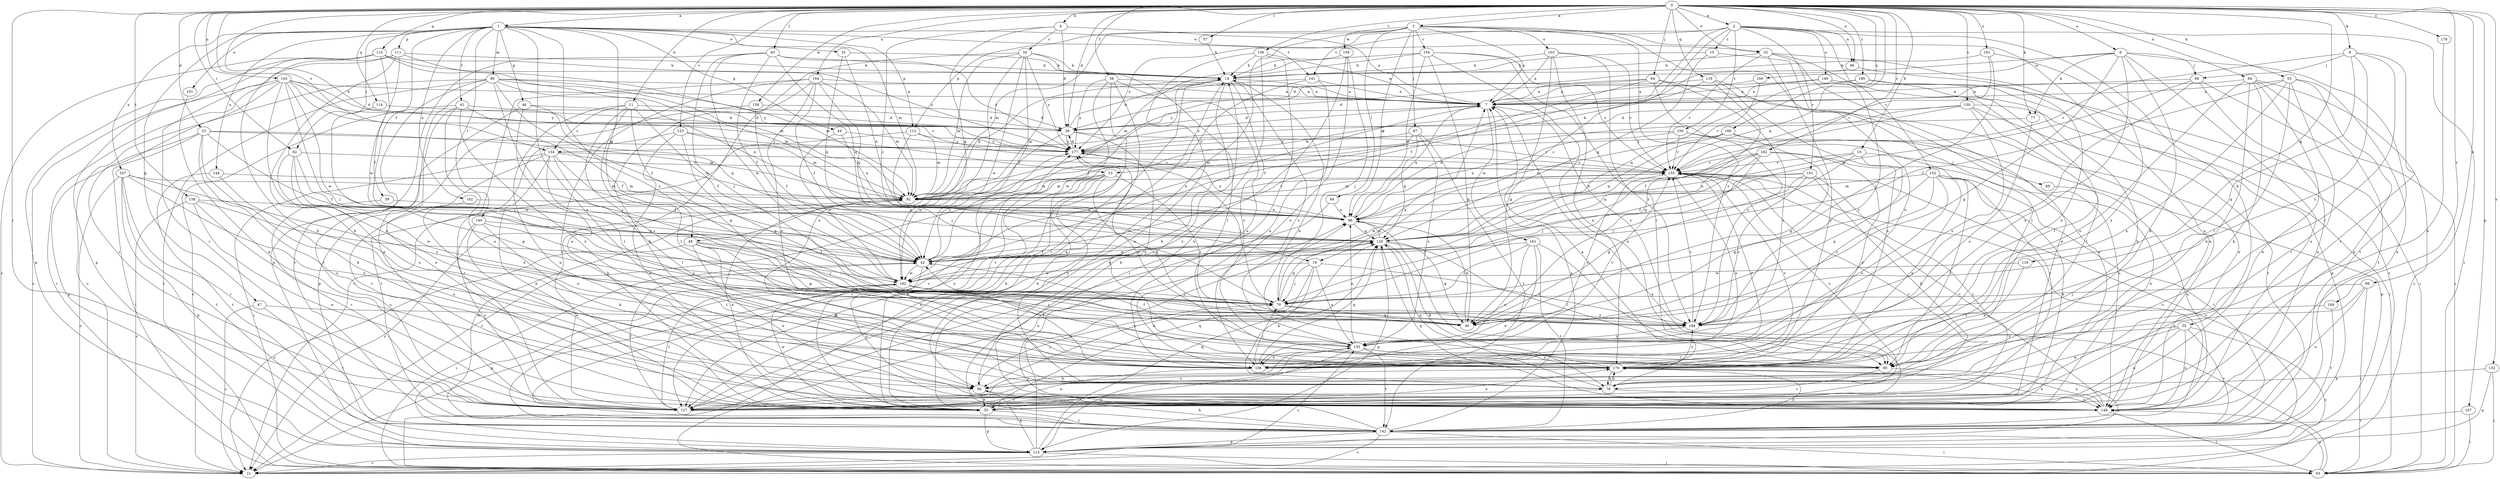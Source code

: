 strict digraph  {
0;
1;
2;
3;
4;
6;
7;
9;
10;
11;
13;
14;
15;
19;
20;
21;
23;
28;
32;
33;
35;
38;
39;
41;
42;
44;
46;
47;
48;
49;
53;
55;
56;
57;
62;
63;
64;
67;
68;
69;
70;
77;
78;
83;
84;
85;
86;
92;
94;
96;
98;
99;
101;
102;
103;
106;
107;
111;
112;
113;
114;
115;
118;
119;
120;
123;
127;
130;
132;
134;
135;
136;
138;
140;
141;
142;
143;
144;
146;
148;
149;
150;
151;
152;
154;
155;
158;
159;
160;
161;
162;
164;
166;
167;
170;
177;
178;
180;
181;
182;
184;
0 -> 1  [label=a];
0 -> 2  [label=a];
0 -> 3  [label=a];
0 -> 4  [label=a];
0 -> 6  [label=a];
0 -> 9  [label=b];
0 -> 10  [label=b];
0 -> 11  [label=b];
0 -> 13  [label=b];
0 -> 23  [label=d];
0 -> 28  [label=d];
0 -> 32  [label=e];
0 -> 38  [label=f];
0 -> 53  [label=h];
0 -> 57  [label=i];
0 -> 62  [label=i];
0 -> 64  [label=j];
0 -> 77  [label=k];
0 -> 83  [label=l];
0 -> 94  [label=n];
0 -> 96  [label=n];
0 -> 99  [label=o];
0 -> 107  [label=p];
0 -> 114  [label=q];
0 -> 115  [label=q];
0 -> 118  [label=q];
0 -> 119  [label=q];
0 -> 120  [label=q];
0 -> 123  [label=r];
0 -> 127  [label=r];
0 -> 130  [label=s];
0 -> 132  [label=s];
0 -> 134  [label=s];
0 -> 136  [label=t];
0 -> 138  [label=t];
0 -> 143  [label=u];
0 -> 149  [label=v];
0 -> 158  [label=w];
0 -> 164  [label=x];
0 -> 166  [label=x];
0 -> 178  [label=z];
0 -> 180  [label=z];
0 -> 181  [label=z];
0 -> 182  [label=z];
1 -> 32  [label=e];
1 -> 33  [label=e];
1 -> 39  [label=f];
1 -> 41  [label=f];
1 -> 44  [label=g];
1 -> 46  [label=g];
1 -> 47  [label=g];
1 -> 48  [label=g];
1 -> 62  [label=i];
1 -> 86  [label=m];
1 -> 92  [label=m];
1 -> 101  [label=o];
1 -> 102  [label=o];
1 -> 111  [label=p];
1 -> 112  [label=p];
1 -> 140  [label=t];
1 -> 141  [label=t];
1 -> 144  [label=u];
1 -> 167  [label=x];
1 -> 170  [label=x];
1 -> 184  [label=z];
2 -> 15  [label=c];
2 -> 19  [label=c];
2 -> 42  [label=f];
2 -> 55  [label=h];
2 -> 63  [label=i];
2 -> 96  [label=n];
2 -> 141  [label=t];
2 -> 146  [label=u];
2 -> 150  [label=v];
2 -> 151  [label=v];
2 -> 152  [label=v];
2 -> 177  [label=y];
3 -> 7  [label=a];
3 -> 67  [label=j];
3 -> 84  [label=l];
3 -> 92  [label=m];
3 -> 98  [label=n];
3 -> 103  [label=o];
3 -> 112  [label=p];
3 -> 127  [label=r];
3 -> 148  [label=u];
3 -> 154  [label=v];
3 -> 159  [label=w];
3 -> 170  [label=x];
3 -> 184  [label=z];
4 -> 7  [label=a];
4 -> 19  [label=c];
4 -> 20  [label=c];
4 -> 28  [label=d];
4 -> 48  [label=g];
6 -> 13  [label=b];
6 -> 49  [label=g];
6 -> 56  [label=h];
6 -> 68  [label=j];
6 -> 77  [label=k];
6 -> 106  [label=o];
6 -> 142  [label=t];
6 -> 148  [label=u];
6 -> 160  [label=w];
7 -> 28  [label=d];
7 -> 134  [label=s];
7 -> 161  [label=w];
7 -> 184  [label=z];
9 -> 49  [label=g];
9 -> 68  [label=j];
9 -> 85  [label=l];
9 -> 127  [label=r];
9 -> 155  [label=v];
9 -> 184  [label=z];
10 -> 49  [label=g];
10 -> 69  [label=j];
10 -> 70  [label=j];
10 -> 98  [label=n];
10 -> 155  [label=v];
11 -> 28  [label=d];
11 -> 42  [label=f];
11 -> 49  [label=g];
11 -> 85  [label=l];
11 -> 134  [label=s];
11 -> 135  [label=s];
11 -> 148  [label=u];
13 -> 21  [label=c];
13 -> 35  [label=e];
13 -> 49  [label=g];
13 -> 56  [label=h];
13 -> 92  [label=m];
13 -> 127  [label=r];
13 -> 142  [label=t];
13 -> 184  [label=z];
14 -> 7  [label=a];
14 -> 42  [label=f];
14 -> 56  [label=h];
14 -> 106  [label=o];
14 -> 127  [label=r];
14 -> 135  [label=s];
15 -> 14  [label=b];
15 -> 85  [label=l];
15 -> 120  [label=q];
19 -> 56  [label=h];
19 -> 70  [label=j];
19 -> 78  [label=k];
19 -> 135  [label=s];
19 -> 162  [label=w];
19 -> 184  [label=z];
20 -> 14  [label=b];
20 -> 35  [label=e];
20 -> 42  [label=f];
20 -> 85  [label=l];
20 -> 92  [label=m];
20 -> 106  [label=o];
20 -> 162  [label=w];
20 -> 177  [label=y];
21 -> 135  [label=s];
23 -> 42  [label=f];
23 -> 56  [label=h];
23 -> 63  [label=i];
23 -> 92  [label=m];
23 -> 113  [label=p];
23 -> 148  [label=u];
23 -> 177  [label=y];
28 -> 14  [label=b];
28 -> 155  [label=v];
28 -> 162  [label=w];
28 -> 170  [label=x];
28 -> 177  [label=y];
32 -> 14  [label=b];
32 -> 21  [label=c];
32 -> 35  [label=e];
32 -> 148  [label=u];
32 -> 155  [label=v];
32 -> 170  [label=x];
33 -> 14  [label=b];
33 -> 98  [label=n];
33 -> 120  [label=q];
35 -> 113  [label=p];
35 -> 120  [label=q];
35 -> 142  [label=t];
35 -> 162  [label=w];
35 -> 177  [label=y];
38 -> 7  [label=a];
38 -> 21  [label=c];
38 -> 35  [label=e];
38 -> 135  [label=s];
38 -> 142  [label=t];
38 -> 177  [label=y];
39 -> 98  [label=n];
39 -> 127  [label=r];
41 -> 21  [label=c];
41 -> 28  [label=d];
41 -> 35  [label=e];
41 -> 42  [label=f];
41 -> 106  [label=o];
41 -> 170  [label=x];
42 -> 7  [label=a];
42 -> 63  [label=i];
42 -> 120  [label=q];
42 -> 148  [label=u];
42 -> 162  [label=w];
42 -> 177  [label=y];
44 -> 98  [label=n];
44 -> 162  [label=w];
44 -> 177  [label=y];
46 -> 28  [label=d];
46 -> 85  [label=l];
46 -> 120  [label=q];
46 -> 127  [label=r];
47 -> 21  [label=c];
47 -> 49  [label=g];
47 -> 142  [label=t];
48 -> 21  [label=c];
48 -> 42  [label=f];
48 -> 49  [label=g];
48 -> 70  [label=j];
48 -> 78  [label=k];
48 -> 148  [label=u];
48 -> 170  [label=x];
49 -> 98  [label=n];
53 -> 7  [label=a];
53 -> 35  [label=e];
53 -> 42  [label=f];
53 -> 85  [label=l];
53 -> 127  [label=r];
53 -> 148  [label=u];
53 -> 170  [label=x];
55 -> 21  [label=c];
55 -> 35  [label=e];
55 -> 78  [label=k];
55 -> 135  [label=s];
55 -> 142  [label=t];
55 -> 148  [label=u];
56 -> 35  [label=e];
56 -> 70  [label=j];
57 -> 14  [label=b];
62 -> 49  [label=g];
62 -> 70  [label=j];
62 -> 106  [label=o];
62 -> 155  [label=v];
62 -> 170  [label=x];
63 -> 7  [label=a];
63 -> 14  [label=b];
63 -> 148  [label=u];
64 -> 7  [label=a];
64 -> 42  [label=f];
64 -> 135  [label=s];
64 -> 148  [label=u];
64 -> 177  [label=y];
64 -> 184  [label=z];
67 -> 92  [label=m];
67 -> 120  [label=q];
67 -> 135  [label=s];
67 -> 142  [label=t];
67 -> 177  [label=y];
68 -> 7  [label=a];
68 -> 63  [label=i];
68 -> 120  [label=q];
68 -> 148  [label=u];
68 -> 184  [label=z];
69 -> 148  [label=u];
70 -> 7  [label=a];
70 -> 49  [label=g];
70 -> 120  [label=q];
70 -> 184  [label=z];
77 -> 106  [label=o];
77 -> 177  [label=y];
78 -> 7  [label=a];
78 -> 120  [label=q];
78 -> 127  [label=r];
78 -> 148  [label=u];
78 -> 155  [label=v];
78 -> 170  [label=x];
78 -> 177  [label=y];
83 -> 14  [label=b];
83 -> 42  [label=f];
83 -> 70  [label=j];
83 -> 113  [label=p];
83 -> 120  [label=q];
83 -> 162  [label=w];
83 -> 177  [label=y];
84 -> 98  [label=n];
84 -> 127  [label=r];
85 -> 113  [label=p];
85 -> 127  [label=r];
86 -> 7  [label=a];
86 -> 21  [label=c];
86 -> 35  [label=e];
86 -> 42  [label=f];
86 -> 63  [label=i];
86 -> 92  [label=m];
86 -> 98  [label=n];
86 -> 142  [label=t];
86 -> 177  [label=y];
86 -> 184  [label=z];
92 -> 14  [label=b];
92 -> 21  [label=c];
92 -> 35  [label=e];
92 -> 98  [label=n];
92 -> 155  [label=v];
94 -> 7  [label=a];
94 -> 21  [label=c];
94 -> 35  [label=e];
94 -> 56  [label=h];
94 -> 78  [label=k];
94 -> 106  [label=o];
94 -> 142  [label=t];
96 -> 28  [label=d];
96 -> 170  [label=x];
98 -> 7  [label=a];
98 -> 85  [label=l];
98 -> 120  [label=q];
98 -> 177  [label=y];
99 -> 63  [label=i];
99 -> 70  [label=j];
99 -> 106  [label=o];
99 -> 148  [label=u];
101 -> 35  [label=e];
102 -> 98  [label=n];
102 -> 106  [label=o];
103 -> 7  [label=a];
103 -> 14  [label=b];
103 -> 49  [label=g];
103 -> 85  [label=l];
103 -> 155  [label=v];
103 -> 170  [label=x];
106 -> 35  [label=e];
106 -> 42  [label=f];
106 -> 70  [label=j];
106 -> 120  [label=q];
106 -> 155  [label=v];
107 -> 63  [label=i];
107 -> 142  [label=t];
111 -> 14  [label=b];
111 -> 56  [label=h];
111 -> 92  [label=m];
111 -> 113  [label=p];
111 -> 127  [label=r];
111 -> 162  [label=w];
112 -> 70  [label=j];
112 -> 92  [label=m];
112 -> 142  [label=t];
112 -> 177  [label=y];
113 -> 21  [label=c];
113 -> 56  [label=h];
113 -> 63  [label=i];
113 -> 98  [label=n];
113 -> 120  [label=q];
113 -> 155  [label=v];
114 -> 28  [label=d];
114 -> 70  [label=j];
115 -> 14  [label=b];
115 -> 21  [label=c];
115 -> 42  [label=f];
115 -> 56  [label=h];
115 -> 92  [label=m];
115 -> 113  [label=p];
115 -> 177  [label=y];
118 -> 162  [label=w];
118 -> 170  [label=x];
119 -> 7  [label=a];
119 -> 35  [label=e];
119 -> 49  [label=g];
119 -> 92  [label=m];
119 -> 170  [label=x];
120 -> 42  [label=f];
120 -> 49  [label=g];
120 -> 78  [label=k];
120 -> 85  [label=l];
120 -> 98  [label=n];
120 -> 113  [label=p];
123 -> 49  [label=g];
123 -> 92  [label=m];
123 -> 127  [label=r];
123 -> 148  [label=u];
123 -> 177  [label=y];
127 -> 42  [label=f];
127 -> 135  [label=s];
127 -> 170  [label=x];
130 -> 28  [label=d];
130 -> 42  [label=f];
130 -> 63  [label=i];
130 -> 85  [label=l];
130 -> 98  [label=n];
130 -> 135  [label=s];
130 -> 142  [label=t];
132 -> 63  [label=i];
132 -> 78  [label=k];
132 -> 113  [label=p];
134 -> 35  [label=e];
134 -> 42  [label=f];
134 -> 56  [label=h];
134 -> 63  [label=i];
134 -> 85  [label=l];
134 -> 92  [label=m];
134 -> 127  [label=r];
134 -> 155  [label=v];
135 -> 42  [label=f];
135 -> 85  [label=l];
135 -> 98  [label=n];
135 -> 106  [label=o];
135 -> 113  [label=p];
135 -> 127  [label=r];
135 -> 142  [label=t];
135 -> 155  [label=v];
135 -> 170  [label=x];
135 -> 177  [label=y];
136 -> 7  [label=a];
136 -> 14  [label=b];
136 -> 35  [label=e];
136 -> 63  [label=i];
136 -> 148  [label=u];
138 -> 21  [label=c];
138 -> 35  [label=e];
138 -> 98  [label=n];
138 -> 148  [label=u];
138 -> 162  [label=w];
140 -> 35  [label=e];
140 -> 78  [label=k];
140 -> 120  [label=q];
140 -> 127  [label=r];
140 -> 184  [label=z];
141 -> 7  [label=a];
141 -> 92  [label=m];
141 -> 106  [label=o];
141 -> 162  [label=w];
142 -> 7  [label=a];
142 -> 14  [label=b];
142 -> 21  [label=c];
142 -> 56  [label=h];
142 -> 63  [label=i];
142 -> 92  [label=m];
142 -> 98  [label=n];
142 -> 113  [label=p];
142 -> 155  [label=v];
142 -> 170  [label=x];
143 -> 7  [label=a];
143 -> 21  [label=c];
143 -> 28  [label=d];
143 -> 63  [label=i];
143 -> 70  [label=j];
143 -> 127  [label=r];
143 -> 155  [label=v];
143 -> 162  [label=w];
143 -> 170  [label=x];
143 -> 177  [label=y];
144 -> 92  [label=m];
144 -> 142  [label=t];
144 -> 148  [label=u];
146 -> 7  [label=a];
146 -> 28  [label=d];
146 -> 63  [label=i];
146 -> 113  [label=p];
146 -> 184  [label=z];
148 -> 63  [label=i];
148 -> 120  [label=q];
148 -> 155  [label=v];
148 -> 170  [label=x];
149 -> 142  [label=t];
149 -> 184  [label=z];
150 -> 98  [label=n];
150 -> 127  [label=r];
150 -> 148  [label=u];
150 -> 155  [label=v];
150 -> 177  [label=y];
151 -> 49  [label=g];
151 -> 78  [label=k];
151 -> 92  [label=m];
151 -> 127  [label=r];
151 -> 162  [label=w];
151 -> 184  [label=z];
152 -> 35  [label=e];
152 -> 49  [label=g];
152 -> 85  [label=l];
152 -> 92  [label=m];
152 -> 106  [label=o];
152 -> 142  [label=t];
152 -> 170  [label=x];
152 -> 184  [label=z];
154 -> 14  [label=b];
154 -> 35  [label=e];
154 -> 49  [label=g];
154 -> 92  [label=m];
154 -> 98  [label=n];
154 -> 155  [label=v];
154 -> 184  [label=z];
155 -> 92  [label=m];
155 -> 106  [label=o];
155 -> 127  [label=r];
155 -> 135  [label=s];
158 -> 28  [label=d];
158 -> 42  [label=f];
158 -> 113  [label=p];
159 -> 14  [label=b];
159 -> 70  [label=j];
159 -> 106  [label=o];
159 -> 127  [label=r];
160 -> 7  [label=a];
160 -> 155  [label=v];
161 -> 35  [label=e];
161 -> 42  [label=f];
161 -> 70  [label=j];
161 -> 85  [label=l];
161 -> 106  [label=o];
161 -> 142  [label=t];
162 -> 70  [label=j];
162 -> 113  [label=p];
162 -> 120  [label=q];
162 -> 127  [label=r];
162 -> 170  [label=x];
164 -> 7  [label=a];
164 -> 21  [label=c];
164 -> 42  [label=f];
164 -> 78  [label=k];
164 -> 92  [label=m];
164 -> 120  [label=q];
164 -> 127  [label=r];
164 -> 170  [label=x];
166 -> 49  [label=g];
166 -> 98  [label=n];
166 -> 113  [label=p];
166 -> 120  [label=q];
166 -> 177  [label=y];
167 -> 21  [label=c];
167 -> 92  [label=m];
167 -> 113  [label=p];
167 -> 127  [label=r];
167 -> 142  [label=t];
167 -> 170  [label=x];
167 -> 184  [label=z];
170 -> 14  [label=b];
170 -> 56  [label=h];
170 -> 78  [label=k];
170 -> 148  [label=u];
170 -> 155  [label=v];
170 -> 184  [label=z];
177 -> 28  [label=d];
177 -> 70  [label=j];
177 -> 155  [label=v];
178 -> 35  [label=e];
180 -> 7  [label=a];
180 -> 56  [label=h];
180 -> 85  [label=l];
180 -> 120  [label=q];
181 -> 14  [label=b];
181 -> 70  [label=j];
181 -> 155  [label=v];
181 -> 170  [label=x];
182 -> 35  [label=e];
182 -> 42  [label=f];
182 -> 70  [label=j];
182 -> 98  [label=n];
182 -> 106  [label=o];
182 -> 120  [label=q];
182 -> 155  [label=v];
184 -> 135  [label=s];
184 -> 155  [label=v];
}
